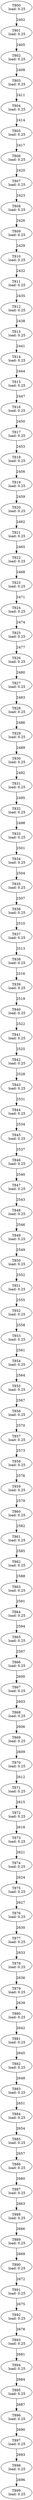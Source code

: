 digraph taskgraph {
	T800 [label= "T800\n load: 0.25"];
	T801 [label= "T801\n load: 0.25"];
	T800 -> T801[label=2402];
	T802 [label= "T802\n load: 0.25"];
	T801 -> T802[label=2405];
	T803 [label= "T803\n load: 0.25"];
	T802 -> T803[label=2408];
	T804 [label= "T804\n load: 0.25"];
	T803 -> T804[label=2411];
	T805 [label= "T805\n load: 0.25"];
	T804 -> T805[label=2414];
	T806 [label= "T806\n load: 0.25"];
	T805 -> T806[label=2417];
	T807 [label= "T807\n load: 0.25"];
	T806 -> T807[label=2420];
	T808 [label= "T808\n load: 0.25"];
	T807 -> T808[label=2423];
	T809 [label= "T809\n load: 0.25"];
	T808 -> T809[label=2426];
	T810 [label= "T810\n load: 0.25"];
	T809 -> T810[label=2429];
	T811 [label= "T811\n load: 0.25"];
	T810 -> T811[label=2432];
	T812 [label= "T812\n load: 0.25"];
	T811 -> T812[label=2435];
	T813 [label= "T813\n load: 0.25"];
	T812 -> T813[label=2438];
	T814 [label= "T814\n load: 0.25"];
	T813 -> T814[label=2441];
	T815 [label= "T815\n load: 0.25"];
	T814 -> T815[label=2444];
	T816 [label= "T816\n load: 0.25"];
	T815 -> T816[label=2447];
	T817 [label= "T817\n load: 0.25"];
	T816 -> T817[label=2450];
	T818 [label= "T818\n load: 0.25"];
	T817 -> T818[label=2453];
	T819 [label= "T819\n load: 0.25"];
	T818 -> T819[label=2456];
	T820 [label= "T820\n load: 0.25"];
	T819 -> T820[label=2459];
	T821 [label= "T821\n load: 0.25"];
	T820 -> T821[label=2462];
	T822 [label= "T822\n load: 0.25"];
	T821 -> T822[label=2465];
	T823 [label= "T823\n load: 0.25"];
	T822 -> T823[label=2468];
	T824 [label= "T824\n load: 0.25"];
	T823 -> T824[label=2471];
	T825 [label= "T825\n load: 0.25"];
	T824 -> T825[label=2474];
	T826 [label= "T826\n load: 0.25"];
	T825 -> T826[label=2477];
	T827 [label= "T827\n load: 0.25"];
	T826 -> T827[label=2480];
	T828 [label= "T828\n load: 0.25"];
	T827 -> T828[label=2483];
	T829 [label= "T829\n load: 0.25"];
	T828 -> T829[label=2486];
	T830 [label= "T830\n load: 0.25"];
	T829 -> T830[label=2489];
	T831 [label= "T831\n load: 0.25"];
	T830 -> T831[label=2492];
	T832 [label= "T832\n load: 0.25"];
	T831 -> T832[label=2495];
	T833 [label= "T833\n load: 0.25"];
	T832 -> T833[label=2498];
	T834 [label= "T834\n load: 0.25"];
	T833 -> T834[label=2501];
	T835 [label= "T835\n load: 0.25"];
	T834 -> T835[label=2504];
	T836 [label= "T836\n load: 0.25"];
	T835 -> T836[label=2507];
	T837 [label= "T837\n load: 0.25"];
	T836 -> T837[label=2510];
	T838 [label= "T838\n load: 0.25"];
	T837 -> T838[label=2513];
	T839 [label= "T839\n load: 0.25"];
	T838 -> T839[label=2516];
	T840 [label= "T840\n load: 0.25"];
	T839 -> T840[label=2519];
	T841 [label= "T841\n load: 0.25"];
	T840 -> T841[label=2522];
	T842 [label= "T842\n load: 0.25"];
	T841 -> T842[label=2525];
	T843 [label= "T843\n load: 0.25"];
	T842 -> T843[label=2528];
	T844 [label= "T844\n load: 0.25"];
	T843 -> T844[label=2531];
	T845 [label= "T845\n load: 0.25"];
	T844 -> T845[label=2534];
	T846 [label= "T846\n load: 0.25"];
	T845 -> T846[label=2537];
	T847 [label= "T847\n load: 0.25"];
	T846 -> T847[label=2540];
	T848 [label= "T848\n load: 0.25"];
	T847 -> T848[label=2543];
	T849 [label= "T849\n load: 0.25"];
	T848 -> T849[label=2546];
	T850 [label= "T850\n load: 0.25"];
	T849 -> T850[label=2549];
	T851 [label= "T851\n load: 0.25"];
	T850 -> T851[label=2552];
	T852 [label= "T852\n load: 0.25"];
	T851 -> T852[label=2555];
	T853 [label= "T853\n load: 0.25"];
	T852 -> T853[label=2558];
	T854 [label= "T854\n load: 0.25"];
	T853 -> T854[label=2561];
	T855 [label= "T855\n load: 0.25"];
	T854 -> T855[label=2564];
	T856 [label= "T856\n load: 0.25"];
	T855 -> T856[label=2567];
	T857 [label= "T857\n load: 0.25"];
	T856 -> T857[label=2570];
	T858 [label= "T858\n load: 0.25"];
	T857 -> T858[label=2573];
	T859 [label= "T859\n load: 0.25"];
	T858 -> T859[label=2576];
	T860 [label= "T860\n load: 0.25"];
	T859 -> T860[label=2579];
	T861 [label= "T861\n load: 0.25"];
	T860 -> T861[label=2582];
	T862 [label= "T862\n load: 0.25"];
	T861 -> T862[label=2585];
	T863 [label= "T863\n load: 0.25"];
	T862 -> T863[label=2588];
	T864 [label= "T864\n load: 0.25"];
	T863 -> T864[label=2591];
	T865 [label= "T865\n load: 0.25"];
	T864 -> T865[label=2594];
	T866 [label= "T866\n load: 0.25"];
	T865 -> T866[label=2597];
	T867 [label= "T867\n load: 0.25"];
	T866 -> T867[label=2600];
	T868 [label= "T868\n load: 0.25"];
	T867 -> T868[label=2603];
	T869 [label= "T869\n load: 0.25"];
	T868 -> T869[label=2606];
	T870 [label= "T870\n load: 0.25"];
	T869 -> T870[label=2609];
	T871 [label= "T871\n load: 0.25"];
	T870 -> T871[label=2612];
	T872 [label= "T872\n load: 0.25"];
	T871 -> T872[label=2615];
	T873 [label= "T873\n load: 0.25"];
	T872 -> T873[label=2618];
	T874 [label= "T874\n load: 0.25"];
	T873 -> T874[label=2621];
	T875 [label= "T875\n load: 0.25"];
	T874 -> T875[label=2624];
	T876 [label= "T876\n load: 0.25"];
	T875 -> T876[label=2627];
	T877 [label= "T877\n load: 0.25"];
	T876 -> T877[label=2630];
	T878 [label= "T878\n load: 0.25"];
	T877 -> T878[label=2633];
	T879 [label= "T879\n load: 0.25"];
	T878 -> T879[label=2636];
	T880 [label= "T880\n load: 0.25"];
	T879 -> T880[label=2639];
	T881 [label= "T881\n load: 0.25"];
	T880 -> T881[label=2642];
	T882 [label= "T882\n load: 0.25"];
	T881 -> T882[label=2645];
	T883 [label= "T883\n load: 0.25"];
	T882 -> T883[label=2648];
	T884 [label= "T884\n load: 0.25"];
	T883 -> T884[label=2651];
	T885 [label= "T885\n load: 0.25"];
	T884 -> T885[label=2654];
	T886 [label= "T886\n load: 0.25"];
	T885 -> T886[label=2657];
	T887 [label= "T887\n load: 0.25"];
	T886 -> T887[label=2660];
	T888 [label= "T888\n load: 0.25"];
	T887 -> T888[label=2663];
	T889 [label= "T889\n load: 0.25"];
	T888 -> T889[label=2666];
	T890 [label= "T890\n load: 0.25"];
	T889 -> T890[label=2669];
	T891 [label= "T891\n load: 0.25"];
	T890 -> T891[label=2672];
	T892 [label= "T892\n load: 0.25"];
	T891 -> T892[label=2675];
	T893 [label= "T893\n load: 0.25"];
	T892 -> T893[label=2678];
	T894 [label= "T894\n load: 0.25"];
	T893 -> T894[label=2681];
	T895 [label= "T895\n load: 0.25"];
	T894 -> T895[label=2684];
	T896 [label= "T896\n load: 0.25"];
	T895 -> T896[label=2687];
	T897 [label= "T897\n load: 0.25"];
	T896 -> T897[label=2690];
	T898 [label= "T898\n load: 0.25"];
	T897 -> T898[label=2693];
	T899 [label= "T899\n load: 0.25"];
	T898 -> T899[label=2696];
}